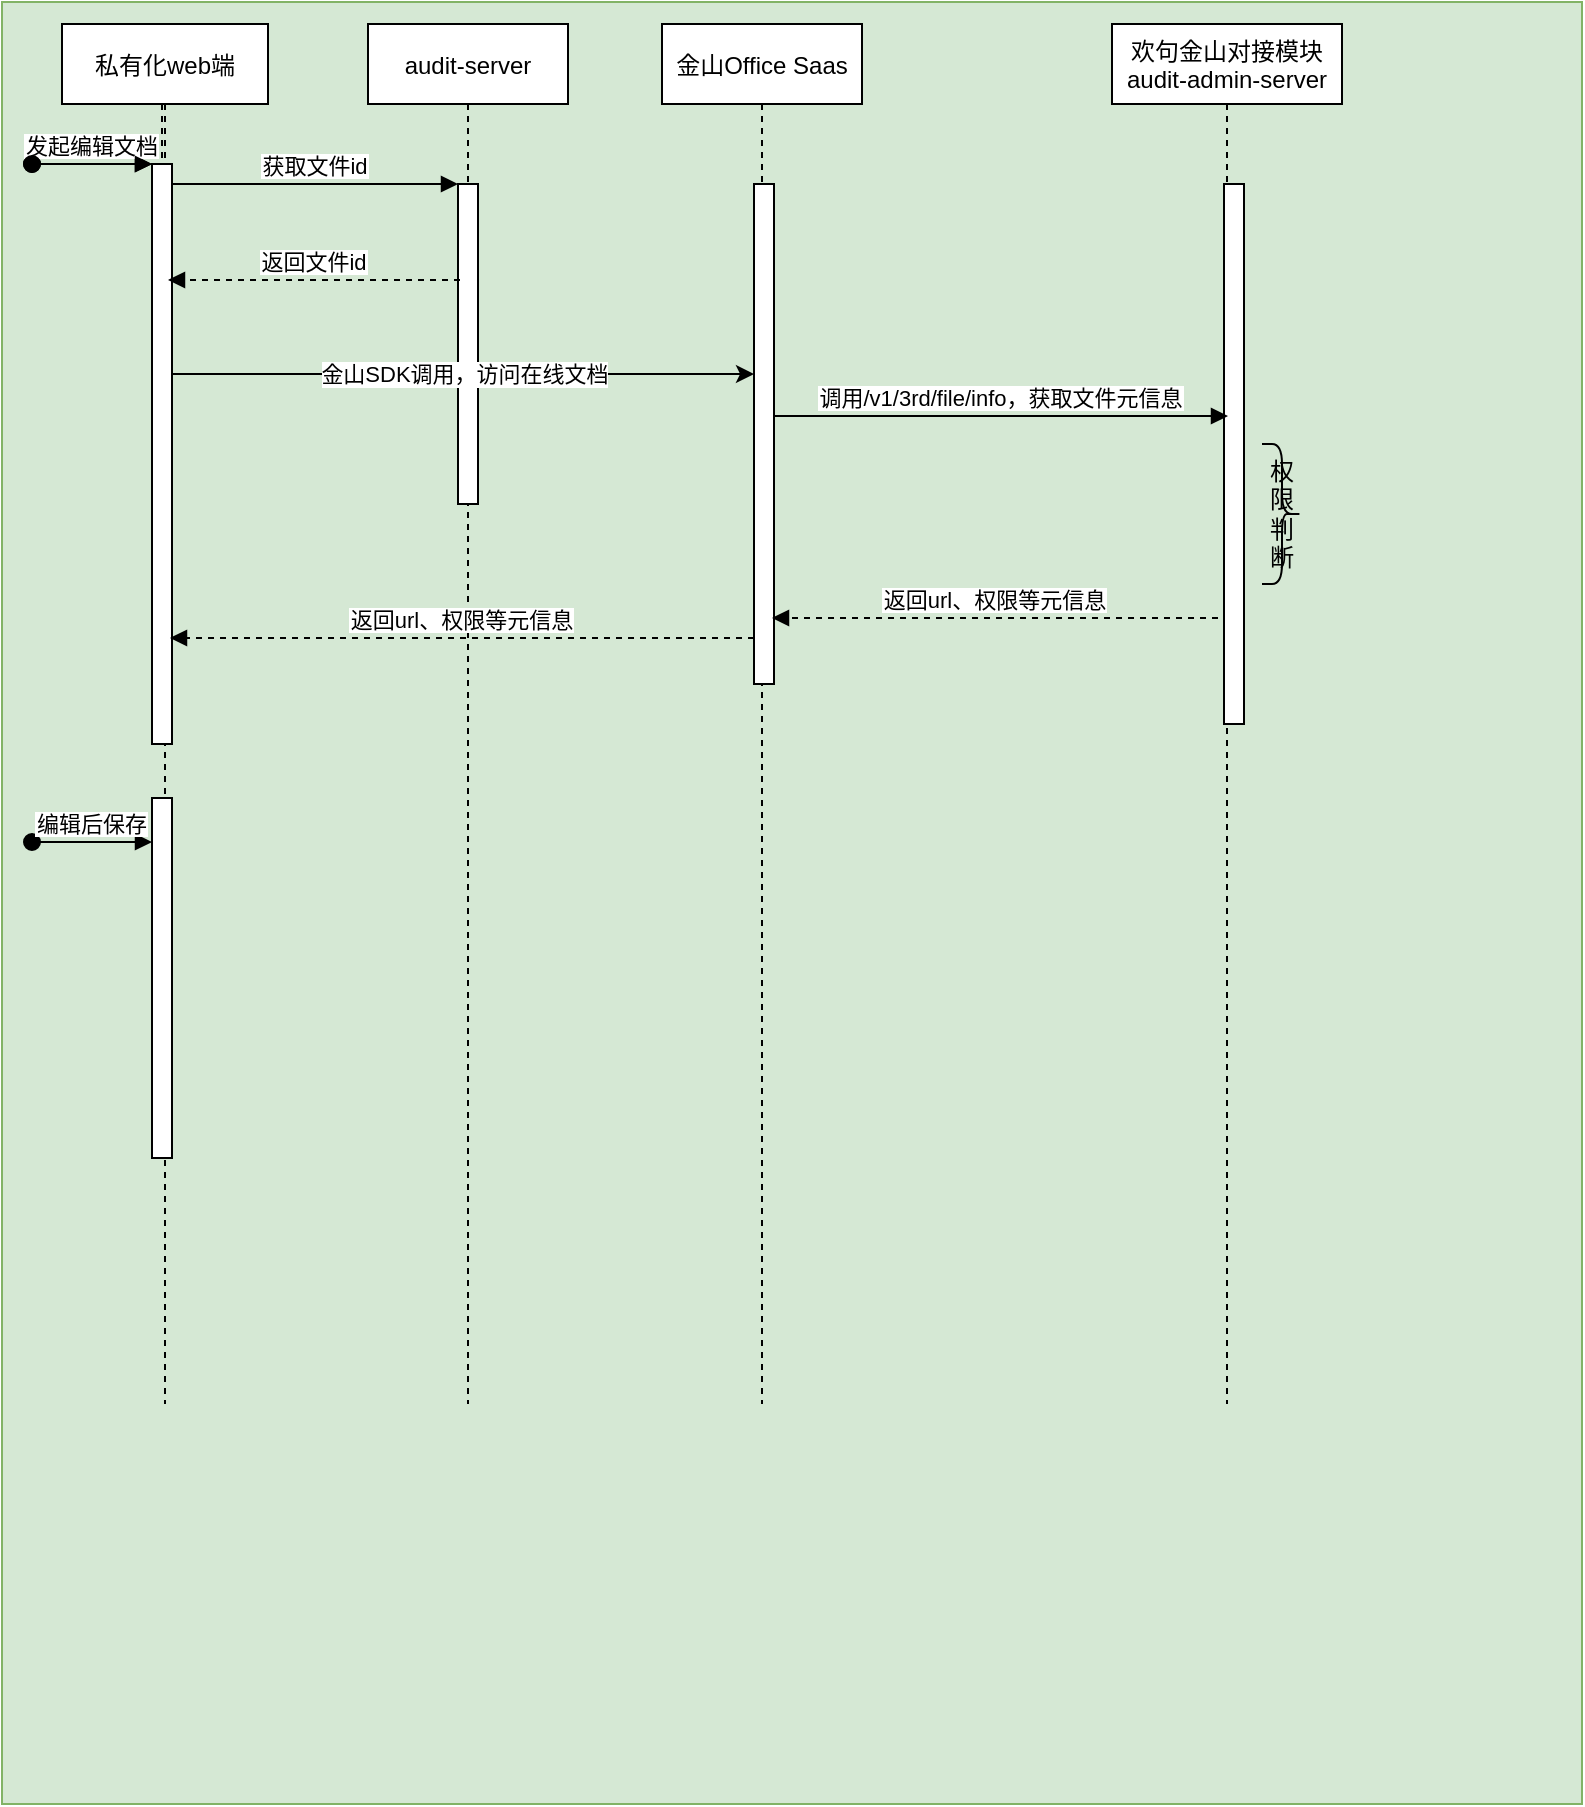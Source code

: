 <mxfile version="16.6.4" type="github">
  <diagram id="Lemr4TlT2n4yfR1173dL" name="Page-1">
    <mxGraphModel dx="1422" dy="747" grid="1" gridSize="10" guides="1" tooltips="1" connect="1" arrows="1" fold="1" page="1" pageScale="1" pageWidth="827" pageHeight="1169" math="0" shadow="0">
      <root>
        <mxCell id="0" />
        <mxCell id="1" parent="0" />
        <mxCell id="npCUeCYWiWq_pYKD61Gq-1" value="" style="rounded=0;whiteSpace=wrap;html=1;fillColor=#d5e8d4;strokeColor=#82b366;" vertex="1" parent="1">
          <mxGeometry y="69" width="790" height="901" as="geometry" />
        </mxCell>
        <mxCell id="npCUeCYWiWq_pYKD61Gq-3" value="私有化web端" style="shape=umlLifeline;perimeter=lifelinePerimeter;container=1;collapsible=0;recursiveResize=0;rounded=0;shadow=0;strokeWidth=1;" vertex="1" parent="1">
          <mxGeometry x="30" y="80" width="100" height="300" as="geometry" />
        </mxCell>
        <mxCell id="npCUeCYWiWq_pYKD61Gq-4" value="" style="points=[];perimeter=orthogonalPerimeter;rounded=0;shadow=0;strokeWidth=1;" vertex="1" parent="npCUeCYWiWq_pYKD61Gq-3">
          <mxGeometry x="45" y="70" width="10" height="190" as="geometry" />
        </mxCell>
        <mxCell id="npCUeCYWiWq_pYKD61Gq-5" value="发起编辑文档" style="verticalAlign=bottom;startArrow=oval;endArrow=block;startSize=8;shadow=0;strokeWidth=1;" edge="1" parent="npCUeCYWiWq_pYKD61Gq-3" target="npCUeCYWiWq_pYKD61Gq-4">
          <mxGeometry relative="1" as="geometry">
            <mxPoint x="-15" y="70" as="sourcePoint" />
          </mxGeometry>
        </mxCell>
        <mxCell id="npCUeCYWiWq_pYKD61Gq-7" value="audit-server" style="shape=umlLifeline;perimeter=lifelinePerimeter;container=1;collapsible=0;recursiveResize=0;rounded=0;shadow=0;strokeWidth=1;" vertex="1" parent="1">
          <mxGeometry x="183" y="80" width="100" height="690" as="geometry" />
        </mxCell>
        <mxCell id="npCUeCYWiWq_pYKD61Gq-8" value="" style="points=[];perimeter=orthogonalPerimeter;rounded=0;shadow=0;strokeWidth=1;" vertex="1" parent="npCUeCYWiWq_pYKD61Gq-7">
          <mxGeometry x="45" y="80" width="10" height="160" as="geometry" />
        </mxCell>
        <mxCell id="npCUeCYWiWq_pYKD61Gq-9" value="私有化web端" style="shape=umlLifeline;perimeter=lifelinePerimeter;container=1;collapsible=0;recursiveResize=0;rounded=0;shadow=0;strokeWidth=1;" vertex="1" parent="npCUeCYWiWq_pYKD61Gq-7">
          <mxGeometry x="-153" width="103" height="690" as="geometry" />
        </mxCell>
        <mxCell id="npCUeCYWiWq_pYKD61Gq-10" value="" style="points=[];perimeter=orthogonalPerimeter;rounded=0;shadow=0;strokeWidth=1;" vertex="1" parent="npCUeCYWiWq_pYKD61Gq-9">
          <mxGeometry x="45" y="70" width="10" height="290" as="geometry" />
        </mxCell>
        <mxCell id="npCUeCYWiWq_pYKD61Gq-11" value="" style="verticalAlign=bottom;startArrow=oval;endArrow=block;startSize=8;shadow=0;strokeWidth=1;" edge="1" parent="npCUeCYWiWq_pYKD61Gq-9" target="npCUeCYWiWq_pYKD61Gq-10">
          <mxGeometry relative="1" as="geometry">
            <mxPoint x="-15" y="70" as="sourcePoint" />
          </mxGeometry>
        </mxCell>
        <mxCell id="npCUeCYWiWq_pYKD61Gq-46" value="" style="points=[];perimeter=orthogonalPerimeter;rounded=0;shadow=0;strokeWidth=1;" vertex="1" parent="npCUeCYWiWq_pYKD61Gq-9">
          <mxGeometry x="45" y="387" width="10" height="180" as="geometry" />
        </mxCell>
        <mxCell id="npCUeCYWiWq_pYKD61Gq-13" value="获取文件id" style="verticalAlign=bottom;endArrow=block;entryX=0;entryY=0;shadow=0;strokeWidth=1;" edge="1" parent="1" source="npCUeCYWiWq_pYKD61Gq-4" target="npCUeCYWiWq_pYKD61Gq-8">
          <mxGeometry relative="1" as="geometry">
            <mxPoint x="185" y="160" as="sourcePoint" />
          </mxGeometry>
        </mxCell>
        <mxCell id="npCUeCYWiWq_pYKD61Gq-14" value="返回文件id" style="verticalAlign=bottom;endArrow=block;entryX=1;entryY=0;shadow=0;strokeWidth=1;dashed=1;" edge="1" parent="1">
          <mxGeometry relative="1" as="geometry">
            <mxPoint x="229" y="208" as="sourcePoint" />
            <mxPoint x="83" y="208" as="targetPoint" />
          </mxGeometry>
        </mxCell>
        <mxCell id="npCUeCYWiWq_pYKD61Gq-15" value="欢句金山对接模块&#xa;audit-admin-server" style="shape=umlLifeline;perimeter=lifelinePerimeter;container=1;collapsible=0;recursiveResize=0;rounded=0;shadow=0;strokeWidth=1;" vertex="1" parent="1">
          <mxGeometry x="555" y="80" width="115" height="690" as="geometry" />
        </mxCell>
        <mxCell id="npCUeCYWiWq_pYKD61Gq-16" value="" style="points=[];perimeter=orthogonalPerimeter;rounded=0;shadow=0;strokeWidth=1;" vertex="1" parent="npCUeCYWiWq_pYKD61Gq-15">
          <mxGeometry x="56" y="80" width="10" height="270" as="geometry" />
        </mxCell>
        <mxCell id="npCUeCYWiWq_pYKD61Gq-43" value="权限判断" style="shape=curlyBracket;whiteSpace=wrap;html=1;rounded=1;flipH=1;size=0.5;" vertex="1" parent="npCUeCYWiWq_pYKD61Gq-15">
          <mxGeometry x="75" y="210" width="20" height="70" as="geometry" />
        </mxCell>
        <mxCell id="npCUeCYWiWq_pYKD61Gq-27" value="金山Office Saas" style="shape=umlLifeline;perimeter=lifelinePerimeter;container=1;collapsible=0;recursiveResize=0;rounded=0;shadow=0;strokeWidth=1;" vertex="1" parent="1">
          <mxGeometry x="330" y="80" width="100" height="690" as="geometry" />
        </mxCell>
        <mxCell id="npCUeCYWiWq_pYKD61Gq-28" value="" style="points=[];perimeter=orthogonalPerimeter;rounded=0;shadow=0;strokeWidth=1;" vertex="1" parent="npCUeCYWiWq_pYKD61Gq-27">
          <mxGeometry x="46" y="80" width="10" height="250" as="geometry" />
        </mxCell>
        <mxCell id="npCUeCYWiWq_pYKD61Gq-31" value="金山SDK调用，访问在线文档" style="endArrow=classic;html=1;rounded=0;exitX=0.54;exitY=0.333;exitDx=0;exitDy=0;exitPerimeter=0;entryX=0.1;entryY=0.113;entryDx=0;entryDy=0;entryPerimeter=0;" edge="1" parent="1">
          <mxGeometry width="50" height="50" relative="1" as="geometry">
            <mxPoint x="85" y="255" as="sourcePoint" />
            <mxPoint x="376" y="255" as="targetPoint" />
          </mxGeometry>
        </mxCell>
        <mxCell id="npCUeCYWiWq_pYKD61Gq-41" value="调用/v1/3rd/file/info，获取文件元信息" style="verticalAlign=bottom;endArrow=block;entryX=0;entryY=0;shadow=0;strokeWidth=1;" edge="1" parent="1">
          <mxGeometry relative="1" as="geometry">
            <mxPoint x="386" y="276.0" as="sourcePoint" />
            <mxPoint x="613" y="276.0" as="targetPoint" />
          </mxGeometry>
        </mxCell>
        <mxCell id="npCUeCYWiWq_pYKD61Gq-42" value="返回url、权限等元信息" style="verticalAlign=bottom;endArrow=block;entryX=1;entryY=0;shadow=0;strokeWidth=1;dashed=1;" edge="1" parent="1">
          <mxGeometry relative="1" as="geometry">
            <mxPoint x="608" y="377" as="sourcePoint" />
            <mxPoint x="385" y="377" as="targetPoint" />
          </mxGeometry>
        </mxCell>
        <mxCell id="npCUeCYWiWq_pYKD61Gq-45" value="返回url、权限等元信息" style="verticalAlign=bottom;endArrow=block;entryX=1;entryY=0;shadow=0;strokeWidth=1;dashed=1;" edge="1" parent="1">
          <mxGeometry relative="1" as="geometry">
            <mxPoint x="376" y="387" as="sourcePoint" />
            <mxPoint x="84" y="387" as="targetPoint" />
          </mxGeometry>
        </mxCell>
        <mxCell id="npCUeCYWiWq_pYKD61Gq-48" value="编辑后保存" style="verticalAlign=bottom;startArrow=oval;endArrow=block;startSize=8;shadow=0;strokeWidth=1;" edge="1" parent="1">
          <mxGeometry relative="1" as="geometry">
            <mxPoint x="15" y="489" as="sourcePoint" />
            <mxPoint x="75" y="489" as="targetPoint" />
          </mxGeometry>
        </mxCell>
      </root>
    </mxGraphModel>
  </diagram>
</mxfile>
